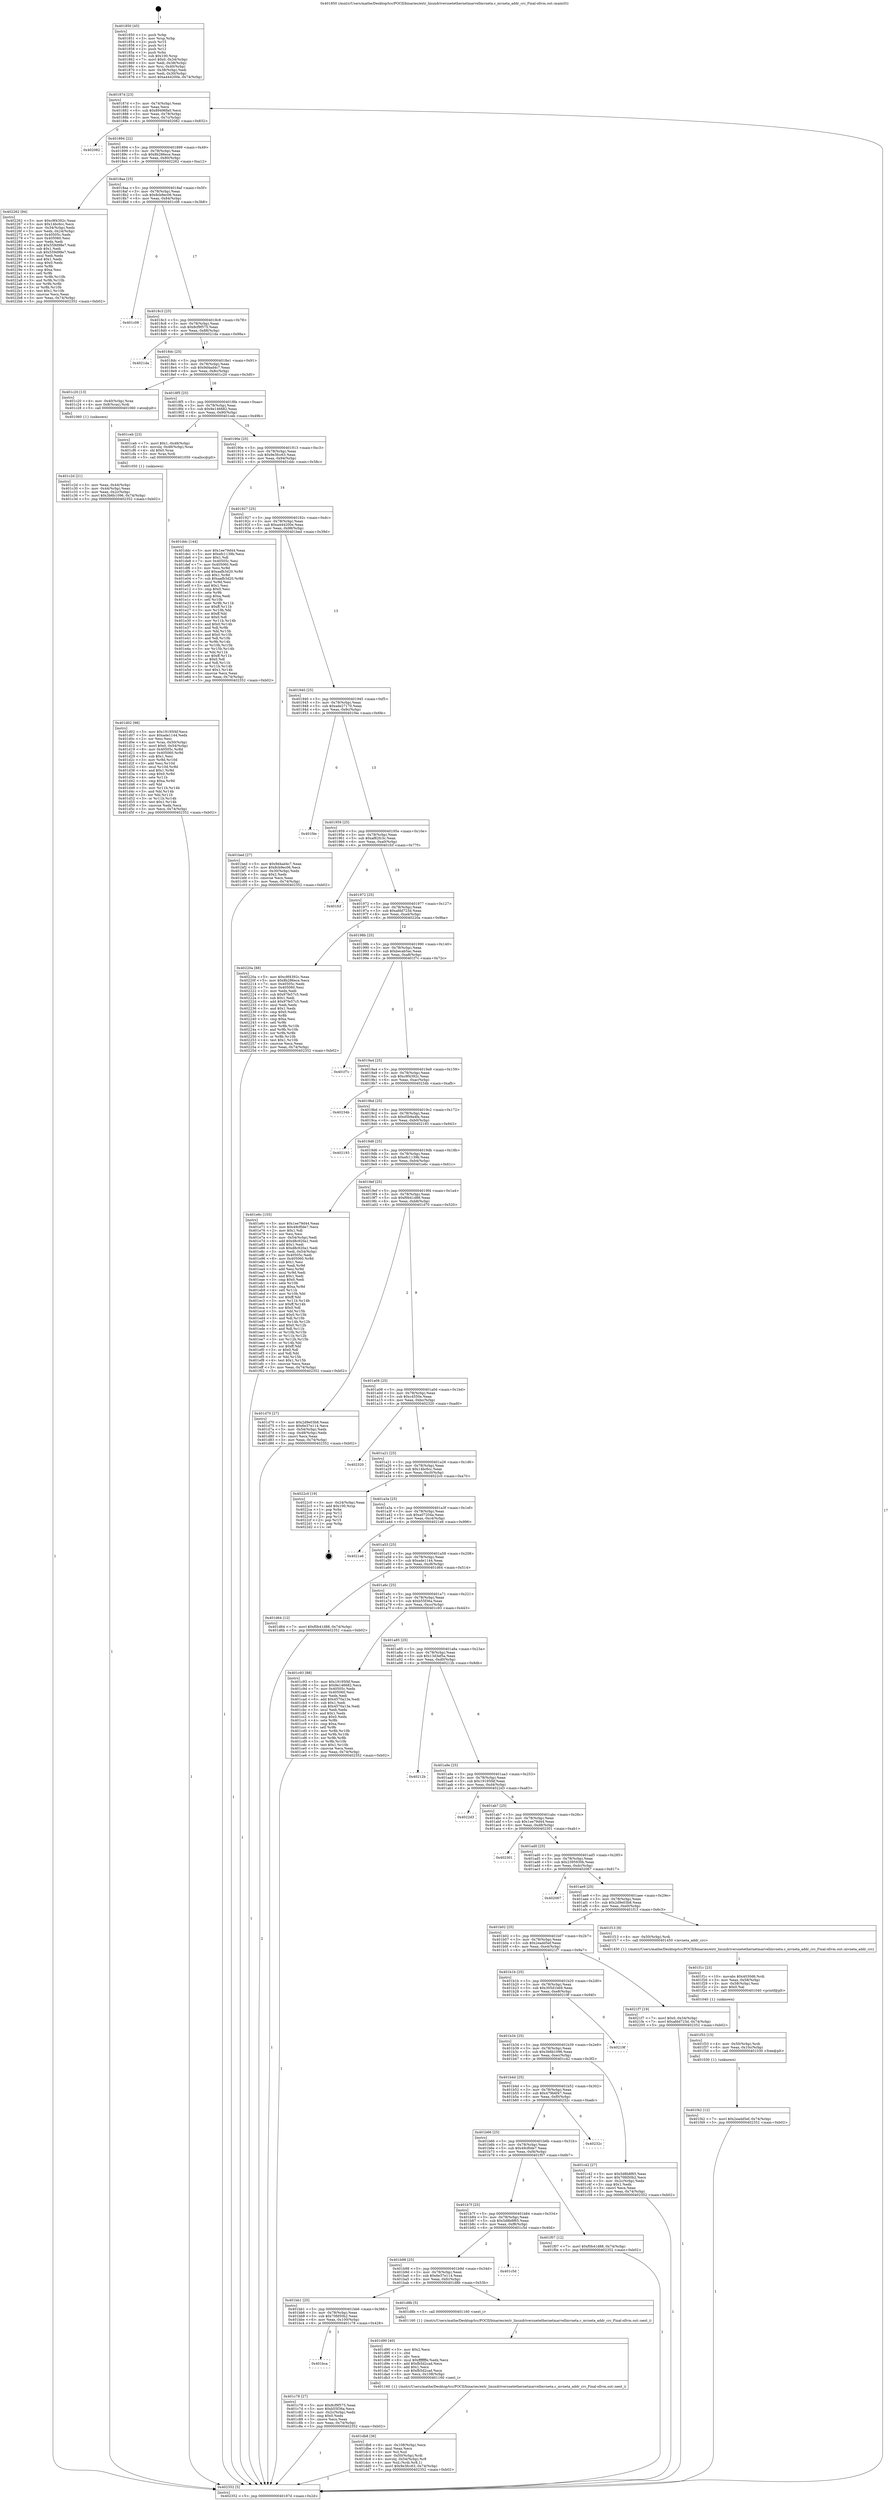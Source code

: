 digraph "0x401850" {
  label = "0x401850 (/mnt/c/Users/mathe/Desktop/tcc/POCII/binaries/extr_linuxdriversnetethernetmarvellmvneta.c_mvneta_addr_crc_Final-ollvm.out::main(0))"
  labelloc = "t"
  node[shape=record]

  Entry [label="",width=0.3,height=0.3,shape=circle,fillcolor=black,style=filled]
  "0x40187d" [label="{
     0x40187d [23]\l
     | [instrs]\l
     &nbsp;&nbsp;0x40187d \<+3\>: mov -0x74(%rbp),%eax\l
     &nbsp;&nbsp;0x401880 \<+2\>: mov %eax,%ecx\l
     &nbsp;&nbsp;0x401882 \<+6\>: sub $0x89496fa0,%ecx\l
     &nbsp;&nbsp;0x401888 \<+3\>: mov %eax,-0x78(%rbp)\l
     &nbsp;&nbsp;0x40188b \<+3\>: mov %ecx,-0x7c(%rbp)\l
     &nbsp;&nbsp;0x40188e \<+6\>: je 0000000000402082 \<main+0x832\>\l
  }"]
  "0x402082" [label="{
     0x402082\l
  }", style=dashed]
  "0x401894" [label="{
     0x401894 [22]\l
     | [instrs]\l
     &nbsp;&nbsp;0x401894 \<+5\>: jmp 0000000000401899 \<main+0x49\>\l
     &nbsp;&nbsp;0x401899 \<+3\>: mov -0x78(%rbp),%eax\l
     &nbsp;&nbsp;0x40189c \<+5\>: sub $0x8b286ece,%eax\l
     &nbsp;&nbsp;0x4018a1 \<+3\>: mov %eax,-0x80(%rbp)\l
     &nbsp;&nbsp;0x4018a4 \<+6\>: je 0000000000402262 \<main+0xa12\>\l
  }"]
  Exit [label="",width=0.3,height=0.3,shape=circle,fillcolor=black,style=filled,peripheries=2]
  "0x402262" [label="{
     0x402262 [94]\l
     | [instrs]\l
     &nbsp;&nbsp;0x402262 \<+5\>: mov $0xc9f4392c,%eax\l
     &nbsp;&nbsp;0x402267 \<+5\>: mov $0x14bc6cc,%ecx\l
     &nbsp;&nbsp;0x40226c \<+3\>: mov -0x34(%rbp),%edx\l
     &nbsp;&nbsp;0x40226f \<+3\>: mov %edx,-0x24(%rbp)\l
     &nbsp;&nbsp;0x402272 \<+7\>: mov 0x40505c,%edx\l
     &nbsp;&nbsp;0x402279 \<+7\>: mov 0x405060,%esi\l
     &nbsp;&nbsp;0x402280 \<+2\>: mov %edx,%edi\l
     &nbsp;&nbsp;0x402282 \<+6\>: add $0x559d98e7,%edi\l
     &nbsp;&nbsp;0x402288 \<+3\>: sub $0x1,%edi\l
     &nbsp;&nbsp;0x40228b \<+6\>: sub $0x559d98e7,%edi\l
     &nbsp;&nbsp;0x402291 \<+3\>: imul %edi,%edx\l
     &nbsp;&nbsp;0x402294 \<+3\>: and $0x1,%edx\l
     &nbsp;&nbsp;0x402297 \<+3\>: cmp $0x0,%edx\l
     &nbsp;&nbsp;0x40229a \<+4\>: sete %r8b\l
     &nbsp;&nbsp;0x40229e \<+3\>: cmp $0xa,%esi\l
     &nbsp;&nbsp;0x4022a1 \<+4\>: setl %r9b\l
     &nbsp;&nbsp;0x4022a5 \<+3\>: mov %r8b,%r10b\l
     &nbsp;&nbsp;0x4022a8 \<+3\>: and %r9b,%r10b\l
     &nbsp;&nbsp;0x4022ab \<+3\>: xor %r9b,%r8b\l
     &nbsp;&nbsp;0x4022ae \<+3\>: or %r8b,%r10b\l
     &nbsp;&nbsp;0x4022b1 \<+4\>: test $0x1,%r10b\l
     &nbsp;&nbsp;0x4022b5 \<+3\>: cmovne %ecx,%eax\l
     &nbsp;&nbsp;0x4022b8 \<+3\>: mov %eax,-0x74(%rbp)\l
     &nbsp;&nbsp;0x4022bb \<+5\>: jmp 0000000000402352 \<main+0xb02\>\l
  }"]
  "0x4018aa" [label="{
     0x4018aa [25]\l
     | [instrs]\l
     &nbsp;&nbsp;0x4018aa \<+5\>: jmp 00000000004018af \<main+0x5f\>\l
     &nbsp;&nbsp;0x4018af \<+3\>: mov -0x78(%rbp),%eax\l
     &nbsp;&nbsp;0x4018b2 \<+5\>: sub $0x8cb9ec06,%eax\l
     &nbsp;&nbsp;0x4018b7 \<+6\>: mov %eax,-0x84(%rbp)\l
     &nbsp;&nbsp;0x4018bd \<+6\>: je 0000000000401c08 \<main+0x3b8\>\l
  }"]
  "0x401f42" [label="{
     0x401f42 [12]\l
     | [instrs]\l
     &nbsp;&nbsp;0x401f42 \<+7\>: movl $0x2eadd5ef,-0x74(%rbp)\l
     &nbsp;&nbsp;0x401f49 \<+5\>: jmp 0000000000402352 \<main+0xb02\>\l
  }"]
  "0x401c08" [label="{
     0x401c08\l
  }", style=dashed]
  "0x4018c3" [label="{
     0x4018c3 [25]\l
     | [instrs]\l
     &nbsp;&nbsp;0x4018c3 \<+5\>: jmp 00000000004018c8 \<main+0x78\>\l
     &nbsp;&nbsp;0x4018c8 \<+3\>: mov -0x78(%rbp),%eax\l
     &nbsp;&nbsp;0x4018cb \<+5\>: sub $0x8cf9f575,%eax\l
     &nbsp;&nbsp;0x4018d0 \<+6\>: mov %eax,-0x88(%rbp)\l
     &nbsp;&nbsp;0x4018d6 \<+6\>: je 00000000004021da \<main+0x98a\>\l
  }"]
  "0x401f33" [label="{
     0x401f33 [15]\l
     | [instrs]\l
     &nbsp;&nbsp;0x401f33 \<+4\>: mov -0x50(%rbp),%rdi\l
     &nbsp;&nbsp;0x401f37 \<+6\>: mov %eax,-0x10c(%rbp)\l
     &nbsp;&nbsp;0x401f3d \<+5\>: call 0000000000401030 \<free@plt\>\l
     | [calls]\l
     &nbsp;&nbsp;0x401030 \{1\} (unknown)\l
  }"]
  "0x4021da" [label="{
     0x4021da\l
  }", style=dashed]
  "0x4018dc" [label="{
     0x4018dc [25]\l
     | [instrs]\l
     &nbsp;&nbsp;0x4018dc \<+5\>: jmp 00000000004018e1 \<main+0x91\>\l
     &nbsp;&nbsp;0x4018e1 \<+3\>: mov -0x78(%rbp),%eax\l
     &nbsp;&nbsp;0x4018e4 \<+5\>: sub $0x9d4ad4c7,%eax\l
     &nbsp;&nbsp;0x4018e9 \<+6\>: mov %eax,-0x8c(%rbp)\l
     &nbsp;&nbsp;0x4018ef \<+6\>: je 0000000000401c20 \<main+0x3d0\>\l
  }"]
  "0x401f1c" [label="{
     0x401f1c [23]\l
     | [instrs]\l
     &nbsp;&nbsp;0x401f1c \<+10\>: movabs $0x4030d6,%rdi\l
     &nbsp;&nbsp;0x401f26 \<+3\>: mov %eax,-0x58(%rbp)\l
     &nbsp;&nbsp;0x401f29 \<+3\>: mov -0x58(%rbp),%esi\l
     &nbsp;&nbsp;0x401f2c \<+2\>: mov $0x0,%al\l
     &nbsp;&nbsp;0x401f2e \<+5\>: call 0000000000401040 \<printf@plt\>\l
     | [calls]\l
     &nbsp;&nbsp;0x401040 \{1\} (unknown)\l
  }"]
  "0x401c20" [label="{
     0x401c20 [13]\l
     | [instrs]\l
     &nbsp;&nbsp;0x401c20 \<+4\>: mov -0x40(%rbp),%rax\l
     &nbsp;&nbsp;0x401c24 \<+4\>: mov 0x8(%rax),%rdi\l
     &nbsp;&nbsp;0x401c28 \<+5\>: call 0000000000401060 \<atoi@plt\>\l
     | [calls]\l
     &nbsp;&nbsp;0x401060 \{1\} (unknown)\l
  }"]
  "0x4018f5" [label="{
     0x4018f5 [25]\l
     | [instrs]\l
     &nbsp;&nbsp;0x4018f5 \<+5\>: jmp 00000000004018fa \<main+0xaa\>\l
     &nbsp;&nbsp;0x4018fa \<+3\>: mov -0x78(%rbp),%eax\l
     &nbsp;&nbsp;0x4018fd \<+5\>: sub $0x9e146682,%eax\l
     &nbsp;&nbsp;0x401902 \<+6\>: mov %eax,-0x90(%rbp)\l
     &nbsp;&nbsp;0x401908 \<+6\>: je 0000000000401ceb \<main+0x49b\>\l
  }"]
  "0x401db8" [label="{
     0x401db8 [36]\l
     | [instrs]\l
     &nbsp;&nbsp;0x401db8 \<+6\>: mov -0x108(%rbp),%ecx\l
     &nbsp;&nbsp;0x401dbe \<+3\>: imul %eax,%ecx\l
     &nbsp;&nbsp;0x401dc1 \<+3\>: mov %cl,%sil\l
     &nbsp;&nbsp;0x401dc4 \<+4\>: mov -0x50(%rbp),%rdi\l
     &nbsp;&nbsp;0x401dc8 \<+4\>: movslq -0x54(%rbp),%r8\l
     &nbsp;&nbsp;0x401dcc \<+4\>: mov %sil,(%rdi,%r8,1)\l
     &nbsp;&nbsp;0x401dd0 \<+7\>: movl $0x9e3fcc63,-0x74(%rbp)\l
     &nbsp;&nbsp;0x401dd7 \<+5\>: jmp 0000000000402352 \<main+0xb02\>\l
  }"]
  "0x401ceb" [label="{
     0x401ceb [23]\l
     | [instrs]\l
     &nbsp;&nbsp;0x401ceb \<+7\>: movl $0x1,-0x48(%rbp)\l
     &nbsp;&nbsp;0x401cf2 \<+4\>: movslq -0x48(%rbp),%rax\l
     &nbsp;&nbsp;0x401cf6 \<+4\>: shl $0x0,%rax\l
     &nbsp;&nbsp;0x401cfa \<+3\>: mov %rax,%rdi\l
     &nbsp;&nbsp;0x401cfd \<+5\>: call 0000000000401050 \<malloc@plt\>\l
     | [calls]\l
     &nbsp;&nbsp;0x401050 \{1\} (unknown)\l
  }"]
  "0x40190e" [label="{
     0x40190e [25]\l
     | [instrs]\l
     &nbsp;&nbsp;0x40190e \<+5\>: jmp 0000000000401913 \<main+0xc3\>\l
     &nbsp;&nbsp;0x401913 \<+3\>: mov -0x78(%rbp),%eax\l
     &nbsp;&nbsp;0x401916 \<+5\>: sub $0x9e3fcc63,%eax\l
     &nbsp;&nbsp;0x40191b \<+6\>: mov %eax,-0x94(%rbp)\l
     &nbsp;&nbsp;0x401921 \<+6\>: je 0000000000401ddc \<main+0x58c\>\l
  }"]
  "0x401d90" [label="{
     0x401d90 [40]\l
     | [instrs]\l
     &nbsp;&nbsp;0x401d90 \<+5\>: mov $0x2,%ecx\l
     &nbsp;&nbsp;0x401d95 \<+1\>: cltd\l
     &nbsp;&nbsp;0x401d96 \<+2\>: idiv %ecx\l
     &nbsp;&nbsp;0x401d98 \<+6\>: imul $0xfffffffe,%edx,%ecx\l
     &nbsp;&nbsp;0x401d9e \<+6\>: add $0xfb5d2cad,%ecx\l
     &nbsp;&nbsp;0x401da4 \<+3\>: add $0x1,%ecx\l
     &nbsp;&nbsp;0x401da7 \<+6\>: sub $0xfb5d2cad,%ecx\l
     &nbsp;&nbsp;0x401dad \<+6\>: mov %ecx,-0x108(%rbp)\l
     &nbsp;&nbsp;0x401db3 \<+5\>: call 0000000000401160 \<next_i\>\l
     | [calls]\l
     &nbsp;&nbsp;0x401160 \{1\} (/mnt/c/Users/mathe/Desktop/tcc/POCII/binaries/extr_linuxdriversnetethernetmarvellmvneta.c_mvneta_addr_crc_Final-ollvm.out::next_i)\l
  }"]
  "0x401ddc" [label="{
     0x401ddc [144]\l
     | [instrs]\l
     &nbsp;&nbsp;0x401ddc \<+5\>: mov $0x1ee79d44,%eax\l
     &nbsp;&nbsp;0x401de1 \<+5\>: mov $0xefc1139b,%ecx\l
     &nbsp;&nbsp;0x401de6 \<+2\>: mov $0x1,%dl\l
     &nbsp;&nbsp;0x401de8 \<+7\>: mov 0x40505c,%esi\l
     &nbsp;&nbsp;0x401def \<+7\>: mov 0x405060,%edi\l
     &nbsp;&nbsp;0x401df6 \<+3\>: mov %esi,%r8d\l
     &nbsp;&nbsp;0x401df9 \<+7\>: add $0xaafb3d20,%r8d\l
     &nbsp;&nbsp;0x401e00 \<+4\>: sub $0x1,%r8d\l
     &nbsp;&nbsp;0x401e04 \<+7\>: sub $0xaafb3d20,%r8d\l
     &nbsp;&nbsp;0x401e0b \<+4\>: imul %r8d,%esi\l
     &nbsp;&nbsp;0x401e0f \<+3\>: and $0x1,%esi\l
     &nbsp;&nbsp;0x401e12 \<+3\>: cmp $0x0,%esi\l
     &nbsp;&nbsp;0x401e15 \<+4\>: sete %r9b\l
     &nbsp;&nbsp;0x401e19 \<+3\>: cmp $0xa,%edi\l
     &nbsp;&nbsp;0x401e1c \<+4\>: setl %r10b\l
     &nbsp;&nbsp;0x401e20 \<+3\>: mov %r9b,%r11b\l
     &nbsp;&nbsp;0x401e23 \<+4\>: xor $0xff,%r11b\l
     &nbsp;&nbsp;0x401e27 \<+3\>: mov %r10b,%bl\l
     &nbsp;&nbsp;0x401e2a \<+3\>: xor $0xff,%bl\l
     &nbsp;&nbsp;0x401e2d \<+3\>: xor $0x0,%dl\l
     &nbsp;&nbsp;0x401e30 \<+3\>: mov %r11b,%r14b\l
     &nbsp;&nbsp;0x401e33 \<+4\>: and $0x0,%r14b\l
     &nbsp;&nbsp;0x401e37 \<+3\>: and %dl,%r9b\l
     &nbsp;&nbsp;0x401e3a \<+3\>: mov %bl,%r15b\l
     &nbsp;&nbsp;0x401e3d \<+4\>: and $0x0,%r15b\l
     &nbsp;&nbsp;0x401e41 \<+3\>: and %dl,%r10b\l
     &nbsp;&nbsp;0x401e44 \<+3\>: or %r9b,%r14b\l
     &nbsp;&nbsp;0x401e47 \<+3\>: or %r10b,%r15b\l
     &nbsp;&nbsp;0x401e4a \<+3\>: xor %r15b,%r14b\l
     &nbsp;&nbsp;0x401e4d \<+3\>: or %bl,%r11b\l
     &nbsp;&nbsp;0x401e50 \<+4\>: xor $0xff,%r11b\l
     &nbsp;&nbsp;0x401e54 \<+3\>: or $0x0,%dl\l
     &nbsp;&nbsp;0x401e57 \<+3\>: and %dl,%r11b\l
     &nbsp;&nbsp;0x401e5a \<+3\>: or %r11b,%r14b\l
     &nbsp;&nbsp;0x401e5d \<+4\>: test $0x1,%r14b\l
     &nbsp;&nbsp;0x401e61 \<+3\>: cmovne %ecx,%eax\l
     &nbsp;&nbsp;0x401e64 \<+3\>: mov %eax,-0x74(%rbp)\l
     &nbsp;&nbsp;0x401e67 \<+5\>: jmp 0000000000402352 \<main+0xb02\>\l
  }"]
  "0x401927" [label="{
     0x401927 [25]\l
     | [instrs]\l
     &nbsp;&nbsp;0x401927 \<+5\>: jmp 000000000040192c \<main+0xdc\>\l
     &nbsp;&nbsp;0x40192c \<+3\>: mov -0x78(%rbp),%eax\l
     &nbsp;&nbsp;0x40192f \<+5\>: sub $0xa444200e,%eax\l
     &nbsp;&nbsp;0x401934 \<+6\>: mov %eax,-0x98(%rbp)\l
     &nbsp;&nbsp;0x40193a \<+6\>: je 0000000000401bed \<main+0x39d\>\l
  }"]
  "0x401d02" [label="{
     0x401d02 [98]\l
     | [instrs]\l
     &nbsp;&nbsp;0x401d02 \<+5\>: mov $0x19195f4f,%ecx\l
     &nbsp;&nbsp;0x401d07 \<+5\>: mov $0xade1144,%edx\l
     &nbsp;&nbsp;0x401d0c \<+2\>: xor %esi,%esi\l
     &nbsp;&nbsp;0x401d0e \<+4\>: mov %rax,-0x50(%rbp)\l
     &nbsp;&nbsp;0x401d12 \<+7\>: movl $0x0,-0x54(%rbp)\l
     &nbsp;&nbsp;0x401d19 \<+8\>: mov 0x40505c,%r8d\l
     &nbsp;&nbsp;0x401d21 \<+8\>: mov 0x405060,%r9d\l
     &nbsp;&nbsp;0x401d29 \<+3\>: sub $0x1,%esi\l
     &nbsp;&nbsp;0x401d2c \<+3\>: mov %r8d,%r10d\l
     &nbsp;&nbsp;0x401d2f \<+3\>: add %esi,%r10d\l
     &nbsp;&nbsp;0x401d32 \<+4\>: imul %r10d,%r8d\l
     &nbsp;&nbsp;0x401d36 \<+4\>: and $0x1,%r8d\l
     &nbsp;&nbsp;0x401d3a \<+4\>: cmp $0x0,%r8d\l
     &nbsp;&nbsp;0x401d3e \<+4\>: sete %r11b\l
     &nbsp;&nbsp;0x401d42 \<+4\>: cmp $0xa,%r9d\l
     &nbsp;&nbsp;0x401d46 \<+3\>: setl %bl\l
     &nbsp;&nbsp;0x401d49 \<+3\>: mov %r11b,%r14b\l
     &nbsp;&nbsp;0x401d4c \<+3\>: and %bl,%r14b\l
     &nbsp;&nbsp;0x401d4f \<+3\>: xor %bl,%r11b\l
     &nbsp;&nbsp;0x401d52 \<+3\>: or %r11b,%r14b\l
     &nbsp;&nbsp;0x401d55 \<+4\>: test $0x1,%r14b\l
     &nbsp;&nbsp;0x401d59 \<+3\>: cmovne %edx,%ecx\l
     &nbsp;&nbsp;0x401d5c \<+3\>: mov %ecx,-0x74(%rbp)\l
     &nbsp;&nbsp;0x401d5f \<+5\>: jmp 0000000000402352 \<main+0xb02\>\l
  }"]
  "0x401bed" [label="{
     0x401bed [27]\l
     | [instrs]\l
     &nbsp;&nbsp;0x401bed \<+5\>: mov $0x9d4ad4c7,%eax\l
     &nbsp;&nbsp;0x401bf2 \<+5\>: mov $0x8cb9ec06,%ecx\l
     &nbsp;&nbsp;0x401bf7 \<+3\>: mov -0x30(%rbp),%edx\l
     &nbsp;&nbsp;0x401bfa \<+3\>: cmp $0x2,%edx\l
     &nbsp;&nbsp;0x401bfd \<+3\>: cmovne %ecx,%eax\l
     &nbsp;&nbsp;0x401c00 \<+3\>: mov %eax,-0x74(%rbp)\l
     &nbsp;&nbsp;0x401c03 \<+5\>: jmp 0000000000402352 \<main+0xb02\>\l
  }"]
  "0x401940" [label="{
     0x401940 [25]\l
     | [instrs]\l
     &nbsp;&nbsp;0x401940 \<+5\>: jmp 0000000000401945 \<main+0xf5\>\l
     &nbsp;&nbsp;0x401945 \<+3\>: mov -0x78(%rbp),%eax\l
     &nbsp;&nbsp;0x401948 \<+5\>: sub $0xade27170,%eax\l
     &nbsp;&nbsp;0x40194d \<+6\>: mov %eax,-0x9c(%rbp)\l
     &nbsp;&nbsp;0x401953 \<+6\>: je 0000000000401f4e \<main+0x6fe\>\l
  }"]
  "0x402352" [label="{
     0x402352 [5]\l
     | [instrs]\l
     &nbsp;&nbsp;0x402352 \<+5\>: jmp 000000000040187d \<main+0x2d\>\l
  }"]
  "0x401850" [label="{
     0x401850 [45]\l
     | [instrs]\l
     &nbsp;&nbsp;0x401850 \<+1\>: push %rbp\l
     &nbsp;&nbsp;0x401851 \<+3\>: mov %rsp,%rbp\l
     &nbsp;&nbsp;0x401854 \<+2\>: push %r15\l
     &nbsp;&nbsp;0x401856 \<+2\>: push %r14\l
     &nbsp;&nbsp;0x401858 \<+2\>: push %r12\l
     &nbsp;&nbsp;0x40185a \<+1\>: push %rbx\l
     &nbsp;&nbsp;0x40185b \<+7\>: sub $0x100,%rsp\l
     &nbsp;&nbsp;0x401862 \<+7\>: movl $0x0,-0x34(%rbp)\l
     &nbsp;&nbsp;0x401869 \<+3\>: mov %edi,-0x38(%rbp)\l
     &nbsp;&nbsp;0x40186c \<+4\>: mov %rsi,-0x40(%rbp)\l
     &nbsp;&nbsp;0x401870 \<+3\>: mov -0x38(%rbp),%edi\l
     &nbsp;&nbsp;0x401873 \<+3\>: mov %edi,-0x30(%rbp)\l
     &nbsp;&nbsp;0x401876 \<+7\>: movl $0xa444200e,-0x74(%rbp)\l
  }"]
  "0x401c2d" [label="{
     0x401c2d [21]\l
     | [instrs]\l
     &nbsp;&nbsp;0x401c2d \<+3\>: mov %eax,-0x44(%rbp)\l
     &nbsp;&nbsp;0x401c30 \<+3\>: mov -0x44(%rbp),%eax\l
     &nbsp;&nbsp;0x401c33 \<+3\>: mov %eax,-0x2c(%rbp)\l
     &nbsp;&nbsp;0x401c36 \<+7\>: movl $0x3b6b1096,-0x74(%rbp)\l
     &nbsp;&nbsp;0x401c3d \<+5\>: jmp 0000000000402352 \<main+0xb02\>\l
  }"]
  "0x401bca" [label="{
     0x401bca\l
  }", style=dashed]
  "0x401f4e" [label="{
     0x401f4e\l
  }", style=dashed]
  "0x401959" [label="{
     0x401959 [25]\l
     | [instrs]\l
     &nbsp;&nbsp;0x401959 \<+5\>: jmp 000000000040195e \<main+0x10e\>\l
     &nbsp;&nbsp;0x40195e \<+3\>: mov -0x78(%rbp),%eax\l
     &nbsp;&nbsp;0x401961 \<+5\>: sub $0xaf82fc3c,%eax\l
     &nbsp;&nbsp;0x401966 \<+6\>: mov %eax,-0xa0(%rbp)\l
     &nbsp;&nbsp;0x40196c \<+6\>: je 0000000000401fcf \<main+0x77f\>\l
  }"]
  "0x401c78" [label="{
     0x401c78 [27]\l
     | [instrs]\l
     &nbsp;&nbsp;0x401c78 \<+5\>: mov $0x8cf9f575,%eax\l
     &nbsp;&nbsp;0x401c7d \<+5\>: mov $0xb55f36a,%ecx\l
     &nbsp;&nbsp;0x401c82 \<+3\>: mov -0x2c(%rbp),%edx\l
     &nbsp;&nbsp;0x401c85 \<+3\>: cmp $0x0,%edx\l
     &nbsp;&nbsp;0x401c88 \<+3\>: cmove %ecx,%eax\l
     &nbsp;&nbsp;0x401c8b \<+3\>: mov %eax,-0x74(%rbp)\l
     &nbsp;&nbsp;0x401c8e \<+5\>: jmp 0000000000402352 \<main+0xb02\>\l
  }"]
  "0x401fcf" [label="{
     0x401fcf\l
  }", style=dashed]
  "0x401972" [label="{
     0x401972 [25]\l
     | [instrs]\l
     &nbsp;&nbsp;0x401972 \<+5\>: jmp 0000000000401977 \<main+0x127\>\l
     &nbsp;&nbsp;0x401977 \<+3\>: mov -0x78(%rbp),%eax\l
     &nbsp;&nbsp;0x40197a \<+5\>: sub $0xafdd723d,%eax\l
     &nbsp;&nbsp;0x40197f \<+6\>: mov %eax,-0xa4(%rbp)\l
     &nbsp;&nbsp;0x401985 \<+6\>: je 000000000040220a \<main+0x9ba\>\l
  }"]
  "0x401bb1" [label="{
     0x401bb1 [25]\l
     | [instrs]\l
     &nbsp;&nbsp;0x401bb1 \<+5\>: jmp 0000000000401bb6 \<main+0x366\>\l
     &nbsp;&nbsp;0x401bb6 \<+3\>: mov -0x78(%rbp),%eax\l
     &nbsp;&nbsp;0x401bb9 \<+5\>: sub $0x70fd50b2,%eax\l
     &nbsp;&nbsp;0x401bbe \<+6\>: mov %eax,-0x100(%rbp)\l
     &nbsp;&nbsp;0x401bc4 \<+6\>: je 0000000000401c78 \<main+0x428\>\l
  }"]
  "0x40220a" [label="{
     0x40220a [88]\l
     | [instrs]\l
     &nbsp;&nbsp;0x40220a \<+5\>: mov $0xc9f4392c,%eax\l
     &nbsp;&nbsp;0x40220f \<+5\>: mov $0x8b286ece,%ecx\l
     &nbsp;&nbsp;0x402214 \<+7\>: mov 0x40505c,%edx\l
     &nbsp;&nbsp;0x40221b \<+7\>: mov 0x405060,%esi\l
     &nbsp;&nbsp;0x402222 \<+2\>: mov %edx,%edi\l
     &nbsp;&nbsp;0x402224 \<+6\>: sub $0x97fe57c5,%edi\l
     &nbsp;&nbsp;0x40222a \<+3\>: sub $0x1,%edi\l
     &nbsp;&nbsp;0x40222d \<+6\>: add $0x97fe57c5,%edi\l
     &nbsp;&nbsp;0x402233 \<+3\>: imul %edi,%edx\l
     &nbsp;&nbsp;0x402236 \<+3\>: and $0x1,%edx\l
     &nbsp;&nbsp;0x402239 \<+3\>: cmp $0x0,%edx\l
     &nbsp;&nbsp;0x40223c \<+4\>: sete %r8b\l
     &nbsp;&nbsp;0x402240 \<+3\>: cmp $0xa,%esi\l
     &nbsp;&nbsp;0x402243 \<+4\>: setl %r9b\l
     &nbsp;&nbsp;0x402247 \<+3\>: mov %r8b,%r10b\l
     &nbsp;&nbsp;0x40224a \<+3\>: and %r9b,%r10b\l
     &nbsp;&nbsp;0x40224d \<+3\>: xor %r9b,%r8b\l
     &nbsp;&nbsp;0x402250 \<+3\>: or %r8b,%r10b\l
     &nbsp;&nbsp;0x402253 \<+4\>: test $0x1,%r10b\l
     &nbsp;&nbsp;0x402257 \<+3\>: cmovne %ecx,%eax\l
     &nbsp;&nbsp;0x40225a \<+3\>: mov %eax,-0x74(%rbp)\l
     &nbsp;&nbsp;0x40225d \<+5\>: jmp 0000000000402352 \<main+0xb02\>\l
  }"]
  "0x40198b" [label="{
     0x40198b [25]\l
     | [instrs]\l
     &nbsp;&nbsp;0x40198b \<+5\>: jmp 0000000000401990 \<main+0x140\>\l
     &nbsp;&nbsp;0x401990 \<+3\>: mov -0x78(%rbp),%eax\l
     &nbsp;&nbsp;0x401993 \<+5\>: sub $0xbecab5ac,%eax\l
     &nbsp;&nbsp;0x401998 \<+6\>: mov %eax,-0xa8(%rbp)\l
     &nbsp;&nbsp;0x40199e \<+6\>: je 0000000000401f7c \<main+0x72c\>\l
  }"]
  "0x401d8b" [label="{
     0x401d8b [5]\l
     | [instrs]\l
     &nbsp;&nbsp;0x401d8b \<+5\>: call 0000000000401160 \<next_i\>\l
     | [calls]\l
     &nbsp;&nbsp;0x401160 \{1\} (/mnt/c/Users/mathe/Desktop/tcc/POCII/binaries/extr_linuxdriversnetethernetmarvellmvneta.c_mvneta_addr_crc_Final-ollvm.out::next_i)\l
  }"]
  "0x401f7c" [label="{
     0x401f7c\l
  }", style=dashed]
  "0x4019a4" [label="{
     0x4019a4 [25]\l
     | [instrs]\l
     &nbsp;&nbsp;0x4019a4 \<+5\>: jmp 00000000004019a9 \<main+0x159\>\l
     &nbsp;&nbsp;0x4019a9 \<+3\>: mov -0x78(%rbp),%eax\l
     &nbsp;&nbsp;0x4019ac \<+5\>: sub $0xc9f4392c,%eax\l
     &nbsp;&nbsp;0x4019b1 \<+6\>: mov %eax,-0xac(%rbp)\l
     &nbsp;&nbsp;0x4019b7 \<+6\>: je 000000000040234b \<main+0xafb\>\l
  }"]
  "0x401b98" [label="{
     0x401b98 [25]\l
     | [instrs]\l
     &nbsp;&nbsp;0x401b98 \<+5\>: jmp 0000000000401b9d \<main+0x34d\>\l
     &nbsp;&nbsp;0x401b9d \<+3\>: mov -0x78(%rbp),%eax\l
     &nbsp;&nbsp;0x401ba0 \<+5\>: sub $0x6e37e114,%eax\l
     &nbsp;&nbsp;0x401ba5 \<+6\>: mov %eax,-0xfc(%rbp)\l
     &nbsp;&nbsp;0x401bab \<+6\>: je 0000000000401d8b \<main+0x53b\>\l
  }"]
  "0x40234b" [label="{
     0x40234b\l
  }", style=dashed]
  "0x4019bd" [label="{
     0x4019bd [25]\l
     | [instrs]\l
     &nbsp;&nbsp;0x4019bd \<+5\>: jmp 00000000004019c2 \<main+0x172\>\l
     &nbsp;&nbsp;0x4019c2 \<+3\>: mov -0x78(%rbp),%eax\l
     &nbsp;&nbsp;0x4019c5 \<+5\>: sub $0xd5b9a4fa,%eax\l
     &nbsp;&nbsp;0x4019ca \<+6\>: mov %eax,-0xb0(%rbp)\l
     &nbsp;&nbsp;0x4019d0 \<+6\>: je 0000000000402193 \<main+0x943\>\l
  }"]
  "0x401c5d" [label="{
     0x401c5d\l
  }", style=dashed]
  "0x402193" [label="{
     0x402193\l
  }", style=dashed]
  "0x4019d6" [label="{
     0x4019d6 [25]\l
     | [instrs]\l
     &nbsp;&nbsp;0x4019d6 \<+5\>: jmp 00000000004019db \<main+0x18b\>\l
     &nbsp;&nbsp;0x4019db \<+3\>: mov -0x78(%rbp),%eax\l
     &nbsp;&nbsp;0x4019de \<+5\>: sub $0xefc1139b,%eax\l
     &nbsp;&nbsp;0x4019e3 \<+6\>: mov %eax,-0xb4(%rbp)\l
     &nbsp;&nbsp;0x4019e9 \<+6\>: je 0000000000401e6c \<main+0x61c\>\l
  }"]
  "0x401b7f" [label="{
     0x401b7f [25]\l
     | [instrs]\l
     &nbsp;&nbsp;0x401b7f \<+5\>: jmp 0000000000401b84 \<main+0x334\>\l
     &nbsp;&nbsp;0x401b84 \<+3\>: mov -0x78(%rbp),%eax\l
     &nbsp;&nbsp;0x401b87 \<+5\>: sub $0x5d8b8f65,%eax\l
     &nbsp;&nbsp;0x401b8c \<+6\>: mov %eax,-0xf8(%rbp)\l
     &nbsp;&nbsp;0x401b92 \<+6\>: je 0000000000401c5d \<main+0x40d\>\l
  }"]
  "0x401e6c" [label="{
     0x401e6c [155]\l
     | [instrs]\l
     &nbsp;&nbsp;0x401e6c \<+5\>: mov $0x1ee79d44,%eax\l
     &nbsp;&nbsp;0x401e71 \<+5\>: mov $0x49cf0de7,%ecx\l
     &nbsp;&nbsp;0x401e76 \<+2\>: mov $0x1,%dl\l
     &nbsp;&nbsp;0x401e78 \<+2\>: xor %esi,%esi\l
     &nbsp;&nbsp;0x401e7a \<+3\>: mov -0x54(%rbp),%edi\l
     &nbsp;&nbsp;0x401e7d \<+6\>: add $0xd8c920a1,%edi\l
     &nbsp;&nbsp;0x401e83 \<+3\>: add $0x1,%edi\l
     &nbsp;&nbsp;0x401e86 \<+6\>: sub $0xd8c920a1,%edi\l
     &nbsp;&nbsp;0x401e8c \<+3\>: mov %edi,-0x54(%rbp)\l
     &nbsp;&nbsp;0x401e8f \<+7\>: mov 0x40505c,%edi\l
     &nbsp;&nbsp;0x401e96 \<+8\>: mov 0x405060,%r8d\l
     &nbsp;&nbsp;0x401e9e \<+3\>: sub $0x1,%esi\l
     &nbsp;&nbsp;0x401ea1 \<+3\>: mov %edi,%r9d\l
     &nbsp;&nbsp;0x401ea4 \<+3\>: add %esi,%r9d\l
     &nbsp;&nbsp;0x401ea7 \<+4\>: imul %r9d,%edi\l
     &nbsp;&nbsp;0x401eab \<+3\>: and $0x1,%edi\l
     &nbsp;&nbsp;0x401eae \<+3\>: cmp $0x0,%edi\l
     &nbsp;&nbsp;0x401eb1 \<+4\>: sete %r10b\l
     &nbsp;&nbsp;0x401eb5 \<+4\>: cmp $0xa,%r8d\l
     &nbsp;&nbsp;0x401eb9 \<+4\>: setl %r11b\l
     &nbsp;&nbsp;0x401ebd \<+3\>: mov %r10b,%bl\l
     &nbsp;&nbsp;0x401ec0 \<+3\>: xor $0xff,%bl\l
     &nbsp;&nbsp;0x401ec3 \<+3\>: mov %r11b,%r14b\l
     &nbsp;&nbsp;0x401ec6 \<+4\>: xor $0xff,%r14b\l
     &nbsp;&nbsp;0x401eca \<+3\>: xor $0x0,%dl\l
     &nbsp;&nbsp;0x401ecd \<+3\>: mov %bl,%r15b\l
     &nbsp;&nbsp;0x401ed0 \<+4\>: and $0x0,%r15b\l
     &nbsp;&nbsp;0x401ed4 \<+3\>: and %dl,%r10b\l
     &nbsp;&nbsp;0x401ed7 \<+3\>: mov %r14b,%r12b\l
     &nbsp;&nbsp;0x401eda \<+4\>: and $0x0,%r12b\l
     &nbsp;&nbsp;0x401ede \<+3\>: and %dl,%r11b\l
     &nbsp;&nbsp;0x401ee1 \<+3\>: or %r10b,%r15b\l
     &nbsp;&nbsp;0x401ee4 \<+3\>: or %r11b,%r12b\l
     &nbsp;&nbsp;0x401ee7 \<+3\>: xor %r12b,%r15b\l
     &nbsp;&nbsp;0x401eea \<+3\>: or %r14b,%bl\l
     &nbsp;&nbsp;0x401eed \<+3\>: xor $0xff,%bl\l
     &nbsp;&nbsp;0x401ef0 \<+3\>: or $0x0,%dl\l
     &nbsp;&nbsp;0x401ef3 \<+2\>: and %dl,%bl\l
     &nbsp;&nbsp;0x401ef5 \<+3\>: or %bl,%r15b\l
     &nbsp;&nbsp;0x401ef8 \<+4\>: test $0x1,%r15b\l
     &nbsp;&nbsp;0x401efc \<+3\>: cmovne %ecx,%eax\l
     &nbsp;&nbsp;0x401eff \<+3\>: mov %eax,-0x74(%rbp)\l
     &nbsp;&nbsp;0x401f02 \<+5\>: jmp 0000000000402352 \<main+0xb02\>\l
  }"]
  "0x4019ef" [label="{
     0x4019ef [25]\l
     | [instrs]\l
     &nbsp;&nbsp;0x4019ef \<+5\>: jmp 00000000004019f4 \<main+0x1a4\>\l
     &nbsp;&nbsp;0x4019f4 \<+3\>: mov -0x78(%rbp),%eax\l
     &nbsp;&nbsp;0x4019f7 \<+5\>: sub $0xf0b41d88,%eax\l
     &nbsp;&nbsp;0x4019fc \<+6\>: mov %eax,-0xb8(%rbp)\l
     &nbsp;&nbsp;0x401a02 \<+6\>: je 0000000000401d70 \<main+0x520\>\l
  }"]
  "0x401f07" [label="{
     0x401f07 [12]\l
     | [instrs]\l
     &nbsp;&nbsp;0x401f07 \<+7\>: movl $0xf0b41d88,-0x74(%rbp)\l
     &nbsp;&nbsp;0x401f0e \<+5\>: jmp 0000000000402352 \<main+0xb02\>\l
  }"]
  "0x401d70" [label="{
     0x401d70 [27]\l
     | [instrs]\l
     &nbsp;&nbsp;0x401d70 \<+5\>: mov $0x2d9e03b8,%eax\l
     &nbsp;&nbsp;0x401d75 \<+5\>: mov $0x6e37e114,%ecx\l
     &nbsp;&nbsp;0x401d7a \<+3\>: mov -0x54(%rbp),%edx\l
     &nbsp;&nbsp;0x401d7d \<+3\>: cmp -0x48(%rbp),%edx\l
     &nbsp;&nbsp;0x401d80 \<+3\>: cmovl %ecx,%eax\l
     &nbsp;&nbsp;0x401d83 \<+3\>: mov %eax,-0x74(%rbp)\l
     &nbsp;&nbsp;0x401d86 \<+5\>: jmp 0000000000402352 \<main+0xb02\>\l
  }"]
  "0x401a08" [label="{
     0x401a08 [25]\l
     | [instrs]\l
     &nbsp;&nbsp;0x401a08 \<+5\>: jmp 0000000000401a0d \<main+0x1bd\>\l
     &nbsp;&nbsp;0x401a0d \<+3\>: mov -0x78(%rbp),%eax\l
     &nbsp;&nbsp;0x401a10 \<+5\>: sub $0xc4550e,%eax\l
     &nbsp;&nbsp;0x401a15 \<+6\>: mov %eax,-0xbc(%rbp)\l
     &nbsp;&nbsp;0x401a1b \<+6\>: je 0000000000402320 \<main+0xad0\>\l
  }"]
  "0x401b66" [label="{
     0x401b66 [25]\l
     | [instrs]\l
     &nbsp;&nbsp;0x401b66 \<+5\>: jmp 0000000000401b6b \<main+0x31b\>\l
     &nbsp;&nbsp;0x401b6b \<+3\>: mov -0x78(%rbp),%eax\l
     &nbsp;&nbsp;0x401b6e \<+5\>: sub $0x49cf0de7,%eax\l
     &nbsp;&nbsp;0x401b73 \<+6\>: mov %eax,-0xf4(%rbp)\l
     &nbsp;&nbsp;0x401b79 \<+6\>: je 0000000000401f07 \<main+0x6b7\>\l
  }"]
  "0x402320" [label="{
     0x402320\l
  }", style=dashed]
  "0x401a21" [label="{
     0x401a21 [25]\l
     | [instrs]\l
     &nbsp;&nbsp;0x401a21 \<+5\>: jmp 0000000000401a26 \<main+0x1d6\>\l
     &nbsp;&nbsp;0x401a26 \<+3\>: mov -0x78(%rbp),%eax\l
     &nbsp;&nbsp;0x401a29 \<+5\>: sub $0x14bc6cc,%eax\l
     &nbsp;&nbsp;0x401a2e \<+6\>: mov %eax,-0xc0(%rbp)\l
     &nbsp;&nbsp;0x401a34 \<+6\>: je 00000000004022c0 \<main+0xa70\>\l
  }"]
  "0x40232c" [label="{
     0x40232c\l
  }", style=dashed]
  "0x4022c0" [label="{
     0x4022c0 [19]\l
     | [instrs]\l
     &nbsp;&nbsp;0x4022c0 \<+3\>: mov -0x24(%rbp),%eax\l
     &nbsp;&nbsp;0x4022c3 \<+7\>: add $0x100,%rsp\l
     &nbsp;&nbsp;0x4022ca \<+1\>: pop %rbx\l
     &nbsp;&nbsp;0x4022cb \<+2\>: pop %r12\l
     &nbsp;&nbsp;0x4022cd \<+2\>: pop %r14\l
     &nbsp;&nbsp;0x4022cf \<+2\>: pop %r15\l
     &nbsp;&nbsp;0x4022d1 \<+1\>: pop %rbp\l
     &nbsp;&nbsp;0x4022d2 \<+1\>: ret\l
  }"]
  "0x401a3a" [label="{
     0x401a3a [25]\l
     | [instrs]\l
     &nbsp;&nbsp;0x401a3a \<+5\>: jmp 0000000000401a3f \<main+0x1ef\>\l
     &nbsp;&nbsp;0x401a3f \<+3\>: mov -0x78(%rbp),%eax\l
     &nbsp;&nbsp;0x401a42 \<+5\>: sub $0xa07204a,%eax\l
     &nbsp;&nbsp;0x401a47 \<+6\>: mov %eax,-0xc4(%rbp)\l
     &nbsp;&nbsp;0x401a4d \<+6\>: je 00000000004021e6 \<main+0x996\>\l
  }"]
  "0x401b4d" [label="{
     0x401b4d [25]\l
     | [instrs]\l
     &nbsp;&nbsp;0x401b4d \<+5\>: jmp 0000000000401b52 \<main+0x302\>\l
     &nbsp;&nbsp;0x401b52 \<+3\>: mov -0x78(%rbp),%eax\l
     &nbsp;&nbsp;0x401b55 \<+5\>: sub $0x479b6f47,%eax\l
     &nbsp;&nbsp;0x401b5a \<+6\>: mov %eax,-0xf0(%rbp)\l
     &nbsp;&nbsp;0x401b60 \<+6\>: je 000000000040232c \<main+0xadc\>\l
  }"]
  "0x4021e6" [label="{
     0x4021e6\l
  }", style=dashed]
  "0x401a53" [label="{
     0x401a53 [25]\l
     | [instrs]\l
     &nbsp;&nbsp;0x401a53 \<+5\>: jmp 0000000000401a58 \<main+0x208\>\l
     &nbsp;&nbsp;0x401a58 \<+3\>: mov -0x78(%rbp),%eax\l
     &nbsp;&nbsp;0x401a5b \<+5\>: sub $0xade1144,%eax\l
     &nbsp;&nbsp;0x401a60 \<+6\>: mov %eax,-0xc8(%rbp)\l
     &nbsp;&nbsp;0x401a66 \<+6\>: je 0000000000401d64 \<main+0x514\>\l
  }"]
  "0x401c42" [label="{
     0x401c42 [27]\l
     | [instrs]\l
     &nbsp;&nbsp;0x401c42 \<+5\>: mov $0x5d8b8f65,%eax\l
     &nbsp;&nbsp;0x401c47 \<+5\>: mov $0x70fd50b2,%ecx\l
     &nbsp;&nbsp;0x401c4c \<+3\>: mov -0x2c(%rbp),%edx\l
     &nbsp;&nbsp;0x401c4f \<+3\>: cmp $0x1,%edx\l
     &nbsp;&nbsp;0x401c52 \<+3\>: cmovl %ecx,%eax\l
     &nbsp;&nbsp;0x401c55 \<+3\>: mov %eax,-0x74(%rbp)\l
     &nbsp;&nbsp;0x401c58 \<+5\>: jmp 0000000000402352 \<main+0xb02\>\l
  }"]
  "0x401d64" [label="{
     0x401d64 [12]\l
     | [instrs]\l
     &nbsp;&nbsp;0x401d64 \<+7\>: movl $0xf0b41d88,-0x74(%rbp)\l
     &nbsp;&nbsp;0x401d6b \<+5\>: jmp 0000000000402352 \<main+0xb02\>\l
  }"]
  "0x401a6c" [label="{
     0x401a6c [25]\l
     | [instrs]\l
     &nbsp;&nbsp;0x401a6c \<+5\>: jmp 0000000000401a71 \<main+0x221\>\l
     &nbsp;&nbsp;0x401a71 \<+3\>: mov -0x78(%rbp),%eax\l
     &nbsp;&nbsp;0x401a74 \<+5\>: sub $0xb55f36a,%eax\l
     &nbsp;&nbsp;0x401a79 \<+6\>: mov %eax,-0xcc(%rbp)\l
     &nbsp;&nbsp;0x401a7f \<+6\>: je 0000000000401c93 \<main+0x443\>\l
  }"]
  "0x401b34" [label="{
     0x401b34 [25]\l
     | [instrs]\l
     &nbsp;&nbsp;0x401b34 \<+5\>: jmp 0000000000401b39 \<main+0x2e9\>\l
     &nbsp;&nbsp;0x401b39 \<+3\>: mov -0x78(%rbp),%eax\l
     &nbsp;&nbsp;0x401b3c \<+5\>: sub $0x3b6b1096,%eax\l
     &nbsp;&nbsp;0x401b41 \<+6\>: mov %eax,-0xec(%rbp)\l
     &nbsp;&nbsp;0x401b47 \<+6\>: je 0000000000401c42 \<main+0x3f2\>\l
  }"]
  "0x401c93" [label="{
     0x401c93 [88]\l
     | [instrs]\l
     &nbsp;&nbsp;0x401c93 \<+5\>: mov $0x19195f4f,%eax\l
     &nbsp;&nbsp;0x401c98 \<+5\>: mov $0x9e146682,%ecx\l
     &nbsp;&nbsp;0x401c9d \<+7\>: mov 0x40505c,%edx\l
     &nbsp;&nbsp;0x401ca4 \<+7\>: mov 0x405060,%esi\l
     &nbsp;&nbsp;0x401cab \<+2\>: mov %edx,%edi\l
     &nbsp;&nbsp;0x401cad \<+6\>: add $0x4570a13e,%edi\l
     &nbsp;&nbsp;0x401cb3 \<+3\>: sub $0x1,%edi\l
     &nbsp;&nbsp;0x401cb6 \<+6\>: sub $0x4570a13e,%edi\l
     &nbsp;&nbsp;0x401cbc \<+3\>: imul %edi,%edx\l
     &nbsp;&nbsp;0x401cbf \<+3\>: and $0x1,%edx\l
     &nbsp;&nbsp;0x401cc2 \<+3\>: cmp $0x0,%edx\l
     &nbsp;&nbsp;0x401cc5 \<+4\>: sete %r8b\l
     &nbsp;&nbsp;0x401cc9 \<+3\>: cmp $0xa,%esi\l
     &nbsp;&nbsp;0x401ccc \<+4\>: setl %r9b\l
     &nbsp;&nbsp;0x401cd0 \<+3\>: mov %r8b,%r10b\l
     &nbsp;&nbsp;0x401cd3 \<+3\>: and %r9b,%r10b\l
     &nbsp;&nbsp;0x401cd6 \<+3\>: xor %r9b,%r8b\l
     &nbsp;&nbsp;0x401cd9 \<+3\>: or %r8b,%r10b\l
     &nbsp;&nbsp;0x401cdc \<+4\>: test $0x1,%r10b\l
     &nbsp;&nbsp;0x401ce0 \<+3\>: cmovne %ecx,%eax\l
     &nbsp;&nbsp;0x401ce3 \<+3\>: mov %eax,-0x74(%rbp)\l
     &nbsp;&nbsp;0x401ce6 \<+5\>: jmp 0000000000402352 \<main+0xb02\>\l
  }"]
  "0x401a85" [label="{
     0x401a85 [25]\l
     | [instrs]\l
     &nbsp;&nbsp;0x401a85 \<+5\>: jmp 0000000000401a8a \<main+0x23a\>\l
     &nbsp;&nbsp;0x401a8a \<+3\>: mov -0x78(%rbp),%eax\l
     &nbsp;&nbsp;0x401a8d \<+5\>: sub $0x13d3ef5a,%eax\l
     &nbsp;&nbsp;0x401a92 \<+6\>: mov %eax,-0xd0(%rbp)\l
     &nbsp;&nbsp;0x401a98 \<+6\>: je 000000000040212b \<main+0x8db\>\l
  }"]
  "0x40219f" [label="{
     0x40219f\l
  }", style=dashed]
  "0x40212b" [label="{
     0x40212b\l
  }", style=dashed]
  "0x401a9e" [label="{
     0x401a9e [25]\l
     | [instrs]\l
     &nbsp;&nbsp;0x401a9e \<+5\>: jmp 0000000000401aa3 \<main+0x253\>\l
     &nbsp;&nbsp;0x401aa3 \<+3\>: mov -0x78(%rbp),%eax\l
     &nbsp;&nbsp;0x401aa6 \<+5\>: sub $0x19195f4f,%eax\l
     &nbsp;&nbsp;0x401aab \<+6\>: mov %eax,-0xd4(%rbp)\l
     &nbsp;&nbsp;0x401ab1 \<+6\>: je 00000000004022d3 \<main+0xa83\>\l
  }"]
  "0x401b1b" [label="{
     0x401b1b [25]\l
     | [instrs]\l
     &nbsp;&nbsp;0x401b1b \<+5\>: jmp 0000000000401b20 \<main+0x2d0\>\l
     &nbsp;&nbsp;0x401b20 \<+3\>: mov -0x78(%rbp),%eax\l
     &nbsp;&nbsp;0x401b23 \<+5\>: sub $0x305d1b69,%eax\l
     &nbsp;&nbsp;0x401b28 \<+6\>: mov %eax,-0xe8(%rbp)\l
     &nbsp;&nbsp;0x401b2e \<+6\>: je 000000000040219f \<main+0x94f\>\l
  }"]
  "0x4022d3" [label="{
     0x4022d3\l
  }", style=dashed]
  "0x401ab7" [label="{
     0x401ab7 [25]\l
     | [instrs]\l
     &nbsp;&nbsp;0x401ab7 \<+5\>: jmp 0000000000401abc \<main+0x26c\>\l
     &nbsp;&nbsp;0x401abc \<+3\>: mov -0x78(%rbp),%eax\l
     &nbsp;&nbsp;0x401abf \<+5\>: sub $0x1ee79d44,%eax\l
     &nbsp;&nbsp;0x401ac4 \<+6\>: mov %eax,-0xd8(%rbp)\l
     &nbsp;&nbsp;0x401aca \<+6\>: je 0000000000402301 \<main+0xab1\>\l
  }"]
  "0x4021f7" [label="{
     0x4021f7 [19]\l
     | [instrs]\l
     &nbsp;&nbsp;0x4021f7 \<+7\>: movl $0x0,-0x34(%rbp)\l
     &nbsp;&nbsp;0x4021fe \<+7\>: movl $0xafdd723d,-0x74(%rbp)\l
     &nbsp;&nbsp;0x402205 \<+5\>: jmp 0000000000402352 \<main+0xb02\>\l
  }"]
  "0x402301" [label="{
     0x402301\l
  }", style=dashed]
  "0x401ad0" [label="{
     0x401ad0 [25]\l
     | [instrs]\l
     &nbsp;&nbsp;0x401ad0 \<+5\>: jmp 0000000000401ad5 \<main+0x285\>\l
     &nbsp;&nbsp;0x401ad5 \<+3\>: mov -0x78(%rbp),%eax\l
     &nbsp;&nbsp;0x401ad8 \<+5\>: sub $0x2395930b,%eax\l
     &nbsp;&nbsp;0x401add \<+6\>: mov %eax,-0xdc(%rbp)\l
     &nbsp;&nbsp;0x401ae3 \<+6\>: je 0000000000402067 \<main+0x817\>\l
  }"]
  "0x401b02" [label="{
     0x401b02 [25]\l
     | [instrs]\l
     &nbsp;&nbsp;0x401b02 \<+5\>: jmp 0000000000401b07 \<main+0x2b7\>\l
     &nbsp;&nbsp;0x401b07 \<+3\>: mov -0x78(%rbp),%eax\l
     &nbsp;&nbsp;0x401b0a \<+5\>: sub $0x2eadd5ef,%eax\l
     &nbsp;&nbsp;0x401b0f \<+6\>: mov %eax,-0xe4(%rbp)\l
     &nbsp;&nbsp;0x401b15 \<+6\>: je 00000000004021f7 \<main+0x9a7\>\l
  }"]
  "0x402067" [label="{
     0x402067\l
  }", style=dashed]
  "0x401ae9" [label="{
     0x401ae9 [25]\l
     | [instrs]\l
     &nbsp;&nbsp;0x401ae9 \<+5\>: jmp 0000000000401aee \<main+0x29e\>\l
     &nbsp;&nbsp;0x401aee \<+3\>: mov -0x78(%rbp),%eax\l
     &nbsp;&nbsp;0x401af1 \<+5\>: sub $0x2d9e03b8,%eax\l
     &nbsp;&nbsp;0x401af6 \<+6\>: mov %eax,-0xe0(%rbp)\l
     &nbsp;&nbsp;0x401afc \<+6\>: je 0000000000401f13 \<main+0x6c3\>\l
  }"]
  "0x401f13" [label="{
     0x401f13 [9]\l
     | [instrs]\l
     &nbsp;&nbsp;0x401f13 \<+4\>: mov -0x50(%rbp),%rdi\l
     &nbsp;&nbsp;0x401f17 \<+5\>: call 0000000000401450 \<mvneta_addr_crc\>\l
     | [calls]\l
     &nbsp;&nbsp;0x401450 \{1\} (/mnt/c/Users/mathe/Desktop/tcc/POCII/binaries/extr_linuxdriversnetethernetmarvellmvneta.c_mvneta_addr_crc_Final-ollvm.out::mvneta_addr_crc)\l
  }"]
  Entry -> "0x401850" [label=" 1"]
  "0x40187d" -> "0x402082" [label=" 0"]
  "0x40187d" -> "0x401894" [label=" 18"]
  "0x4022c0" -> Exit [label=" 1"]
  "0x401894" -> "0x402262" [label=" 1"]
  "0x401894" -> "0x4018aa" [label=" 17"]
  "0x402262" -> "0x402352" [label=" 1"]
  "0x4018aa" -> "0x401c08" [label=" 0"]
  "0x4018aa" -> "0x4018c3" [label=" 17"]
  "0x40220a" -> "0x402352" [label=" 1"]
  "0x4018c3" -> "0x4021da" [label=" 0"]
  "0x4018c3" -> "0x4018dc" [label=" 17"]
  "0x4021f7" -> "0x402352" [label=" 1"]
  "0x4018dc" -> "0x401c20" [label=" 1"]
  "0x4018dc" -> "0x4018f5" [label=" 16"]
  "0x401f42" -> "0x402352" [label=" 1"]
  "0x4018f5" -> "0x401ceb" [label=" 1"]
  "0x4018f5" -> "0x40190e" [label=" 15"]
  "0x401f33" -> "0x401f42" [label=" 1"]
  "0x40190e" -> "0x401ddc" [label=" 1"]
  "0x40190e" -> "0x401927" [label=" 14"]
  "0x401f1c" -> "0x401f33" [label=" 1"]
  "0x401927" -> "0x401bed" [label=" 1"]
  "0x401927" -> "0x401940" [label=" 13"]
  "0x401bed" -> "0x402352" [label=" 1"]
  "0x401850" -> "0x40187d" [label=" 1"]
  "0x402352" -> "0x40187d" [label=" 17"]
  "0x401c20" -> "0x401c2d" [label=" 1"]
  "0x401c2d" -> "0x402352" [label=" 1"]
  "0x401f13" -> "0x401f1c" [label=" 1"]
  "0x401940" -> "0x401f4e" [label=" 0"]
  "0x401940" -> "0x401959" [label=" 13"]
  "0x401f07" -> "0x402352" [label=" 1"]
  "0x401959" -> "0x401fcf" [label=" 0"]
  "0x401959" -> "0x401972" [label=" 13"]
  "0x401e6c" -> "0x402352" [label=" 1"]
  "0x401972" -> "0x40220a" [label=" 1"]
  "0x401972" -> "0x40198b" [label=" 12"]
  "0x401db8" -> "0x402352" [label=" 1"]
  "0x40198b" -> "0x401f7c" [label=" 0"]
  "0x40198b" -> "0x4019a4" [label=" 12"]
  "0x401d90" -> "0x401db8" [label=" 1"]
  "0x4019a4" -> "0x40234b" [label=" 0"]
  "0x4019a4" -> "0x4019bd" [label=" 12"]
  "0x401d70" -> "0x402352" [label=" 2"]
  "0x4019bd" -> "0x402193" [label=" 0"]
  "0x4019bd" -> "0x4019d6" [label=" 12"]
  "0x401d64" -> "0x402352" [label=" 1"]
  "0x4019d6" -> "0x401e6c" [label=" 1"]
  "0x4019d6" -> "0x4019ef" [label=" 11"]
  "0x401ceb" -> "0x401d02" [label=" 1"]
  "0x4019ef" -> "0x401d70" [label=" 2"]
  "0x4019ef" -> "0x401a08" [label=" 9"]
  "0x401c93" -> "0x402352" [label=" 1"]
  "0x401a08" -> "0x402320" [label=" 0"]
  "0x401a08" -> "0x401a21" [label=" 9"]
  "0x401bb1" -> "0x401bca" [label=" 0"]
  "0x401a21" -> "0x4022c0" [label=" 1"]
  "0x401a21" -> "0x401a3a" [label=" 8"]
  "0x401bb1" -> "0x401c78" [label=" 1"]
  "0x401a3a" -> "0x4021e6" [label=" 0"]
  "0x401a3a" -> "0x401a53" [label=" 8"]
  "0x401b98" -> "0x401bb1" [label=" 1"]
  "0x401a53" -> "0x401d64" [label=" 1"]
  "0x401a53" -> "0x401a6c" [label=" 7"]
  "0x401b98" -> "0x401d8b" [label=" 1"]
  "0x401a6c" -> "0x401c93" [label=" 1"]
  "0x401a6c" -> "0x401a85" [label=" 6"]
  "0x401b7f" -> "0x401b98" [label=" 2"]
  "0x401a85" -> "0x40212b" [label=" 0"]
  "0x401a85" -> "0x401a9e" [label=" 6"]
  "0x401b7f" -> "0x401c5d" [label=" 0"]
  "0x401a9e" -> "0x4022d3" [label=" 0"]
  "0x401a9e" -> "0x401ab7" [label=" 6"]
  "0x401b66" -> "0x401b7f" [label=" 2"]
  "0x401ab7" -> "0x402301" [label=" 0"]
  "0x401ab7" -> "0x401ad0" [label=" 6"]
  "0x401b66" -> "0x401f07" [label=" 1"]
  "0x401ad0" -> "0x402067" [label=" 0"]
  "0x401ad0" -> "0x401ae9" [label=" 6"]
  "0x401b4d" -> "0x401b66" [label=" 3"]
  "0x401ae9" -> "0x401f13" [label=" 1"]
  "0x401ae9" -> "0x401b02" [label=" 5"]
  "0x401c78" -> "0x402352" [label=" 1"]
  "0x401b02" -> "0x4021f7" [label=" 1"]
  "0x401b02" -> "0x401b1b" [label=" 4"]
  "0x401d02" -> "0x402352" [label=" 1"]
  "0x401b1b" -> "0x40219f" [label=" 0"]
  "0x401b1b" -> "0x401b34" [label=" 4"]
  "0x401d8b" -> "0x401d90" [label=" 1"]
  "0x401b34" -> "0x401c42" [label=" 1"]
  "0x401b34" -> "0x401b4d" [label=" 3"]
  "0x401c42" -> "0x402352" [label=" 1"]
  "0x401ddc" -> "0x402352" [label=" 1"]
  "0x401b4d" -> "0x40232c" [label=" 0"]
}
